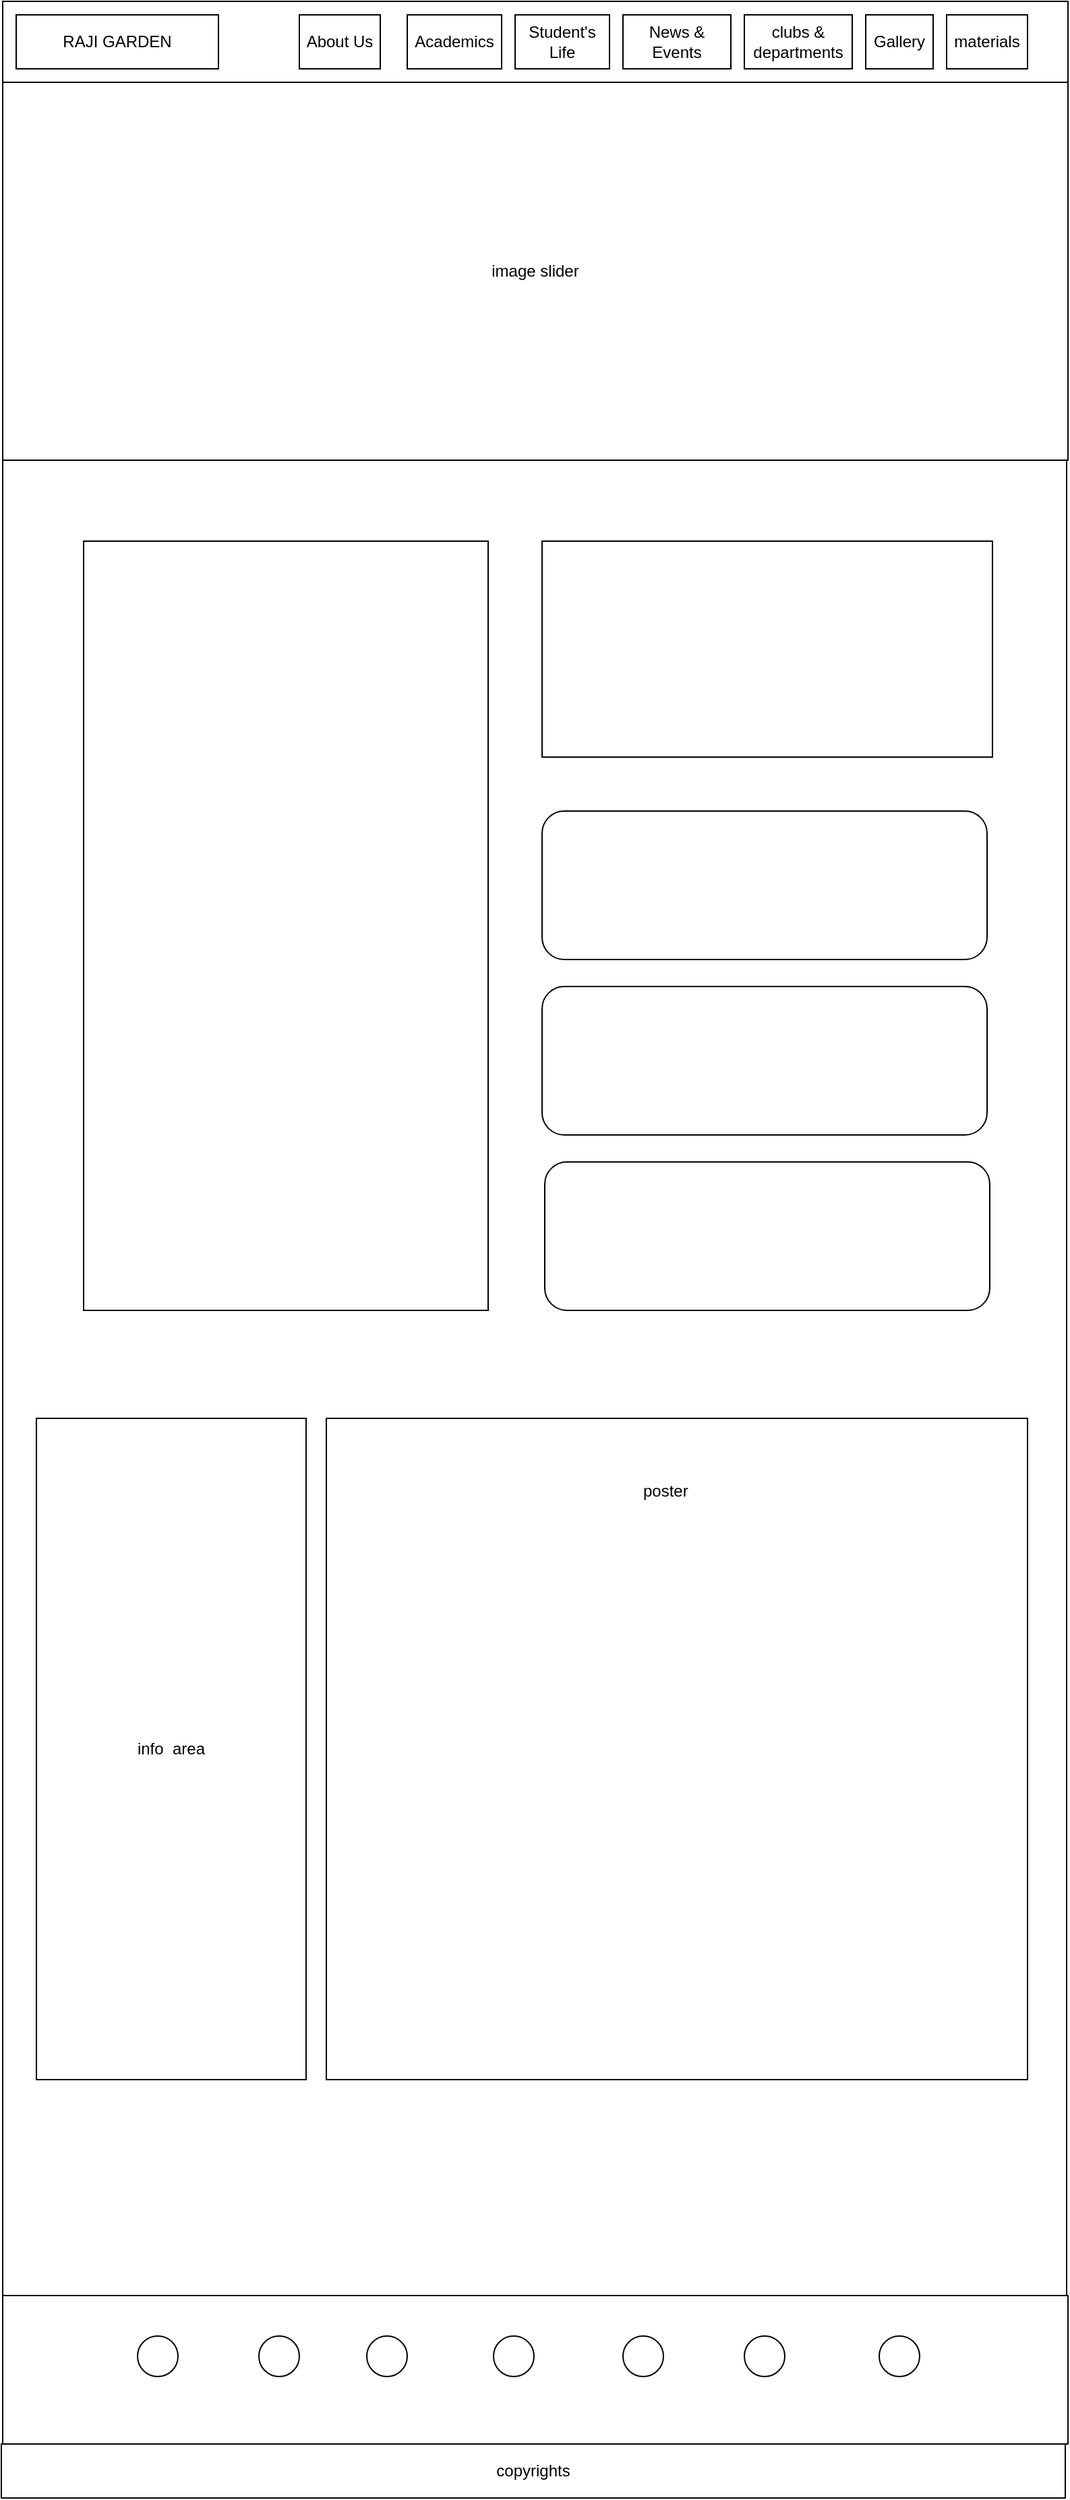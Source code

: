 <mxfile version="18.1.2" type="github">
  <diagram id="nFc0npHTAtao-3yocKrN" name="Page-1">
    <mxGraphModel dx="1427" dy="629" grid="1" gridSize="10" guides="1" tooltips="1" connect="1" arrows="1" fold="1" page="1" pageScale="1" pageWidth="827" pageHeight="1169" math="0" shadow="0">
      <root>
        <mxCell id="0" />
        <mxCell id="1" parent="0" />
        <mxCell id="k4tD3nb0E1NjtqeVVozX-3" value="" style="rounded=0;whiteSpace=wrap;html=1;" parent="1" vertex="1">
          <mxGeometry x="20" y="140" width="789" height="1640" as="geometry" />
        </mxCell>
        <mxCell id="jSddGvB9Upjfdm6qV6eb-2" value="" style="rounded=0;whiteSpace=wrap;html=1;" parent="1" vertex="1">
          <mxGeometry x="20" y="80" width="790" height="80" as="geometry" />
        </mxCell>
        <mxCell id="jSddGvB9Upjfdm6qV6eb-3" value="Gallery" style="rounded=0;whiteSpace=wrap;html=1;" parent="1" vertex="1">
          <mxGeometry x="660" y="90" width="50" height="40" as="geometry" />
        </mxCell>
        <mxCell id="jSddGvB9Upjfdm6qV6eb-4" value="News &amp; Events" style="rounded=0;whiteSpace=wrap;html=1;" parent="1" vertex="1">
          <mxGeometry x="480" y="90" width="80" height="40" as="geometry" />
        </mxCell>
        <mxCell id="jSddGvB9Upjfdm6qV6eb-5" value="RAJI GARDEN" style="rounded=0;whiteSpace=wrap;html=1;" parent="1" vertex="1">
          <mxGeometry x="30" y="90" width="150" height="40" as="geometry" />
        </mxCell>
        <mxCell id="jSddGvB9Upjfdm6qV6eb-6" value="About Us" style="rounded=0;whiteSpace=wrap;html=1;" parent="1" vertex="1">
          <mxGeometry x="240" y="90" width="60" height="40" as="geometry" />
        </mxCell>
        <mxCell id="jSddGvB9Upjfdm6qV6eb-7" value="Academics" style="rounded=0;whiteSpace=wrap;html=1;" parent="1" vertex="1">
          <mxGeometry x="320" y="90" width="70" height="40" as="geometry" />
        </mxCell>
        <mxCell id="jSddGvB9Upjfdm6qV6eb-8" value="&lt;span style=&quot;&quot;&gt;Student&#39;s Life&lt;/span&gt;" style="rounded=0;whiteSpace=wrap;html=1;" parent="1" vertex="1">
          <mxGeometry x="400" y="90" width="70" height="40" as="geometry" />
        </mxCell>
        <mxCell id="jSddGvB9Upjfdm6qV6eb-12" value="&lt;div&gt;clubs &amp;amp; departments&lt;/div&gt;" style="rounded=0;whiteSpace=wrap;html=1;" parent="1" vertex="1">
          <mxGeometry x="570" y="90" width="80" height="40" as="geometry" />
        </mxCell>
        <mxCell id="jSddGvB9Upjfdm6qV6eb-16" value="materials" style="rounded=0;whiteSpace=wrap;html=1;" parent="1" vertex="1">
          <mxGeometry x="720" y="90" width="60" height="40" as="geometry" />
        </mxCell>
        <mxCell id="5KwlApKkoeZXWSo-Qxgk-2" value="image slider" style="rounded=0;whiteSpace=wrap;html=1;" parent="1" vertex="1">
          <mxGeometry x="20" y="140" width="790" height="280" as="geometry" />
        </mxCell>
        <mxCell id="6J4RI8AgOYJiSDraln3s-10" value="" style="rounded=1;whiteSpace=wrap;html=1;" parent="1" vertex="1">
          <mxGeometry x="420" y="680" width="330" height="110" as="geometry" />
        </mxCell>
        <mxCell id="GwUPbeHpnl8-l-uCTYPR-7" value="info&amp;nbsp; area" style="rounded=0;whiteSpace=wrap;html=1;" parent="1" vertex="1">
          <mxGeometry x="45" y="1130" width="200" height="490" as="geometry" />
        </mxCell>
        <mxCell id="_0ivKh7NQWCfHdYWTmic-1" value="" style="rounded=0;whiteSpace=wrap;html=1;" parent="1" vertex="1">
          <mxGeometry x="420" y="480" width="334" height="160" as="geometry" />
        </mxCell>
        <mxCell id="_0ivKh7NQWCfHdYWTmic-3" value="&lt;span style=&quot;color: rgba(0, 0, 0, 0); font-family: monospace; font-size: 0px; text-align: start;&quot;&gt;%3CmxGraphModel%3E%3Croot%3E%3CmxCell%20id%3D%220%22%2F%3E%3CmxCell%20id%3D%221%22%20parent%3D%220%22%2F%3E%3CmxCell%20id%3D%222%22%20value%3D%22admission%20poster%22%20style%3D%22text%3Bhtml%3D1%3BstrokeColor%3Dnone%3BfillColor%3Dnone%3Balign%3Dcenter%3BverticalAlign%3Dmiddle%3BwhiteSpace%3Dwrap%3Brounded%3D0%3B%22%20vertex%3D%221%22%20parent%3D%221%22%3E%3CmxGeometry%20x%3D%22480%22%20y%3D%221130%22%20width%3D%2260%22%20height%3D%2230%22%20as%3D%22geometry%22%2F%3E%3C%2FmxCell%3E%3C%2Froot%3E%3C%2FmxGraphModel%3E&lt;/span&gt;" style="rounded=0;whiteSpace=wrap;html=1;" parent="1" vertex="1">
          <mxGeometry x="260" y="1130" width="520" height="490" as="geometry" />
        </mxCell>
        <mxCell id="_0ivKh7NQWCfHdYWTmic-14" value="" style="rounded=0;whiteSpace=wrap;html=1;" parent="1" vertex="1">
          <mxGeometry x="20" y="1780" width="790" height="110" as="geometry" />
        </mxCell>
        <mxCell id="_0ivKh7NQWCfHdYWTmic-4" value="&amp;nbsp;poster" style="text;html=1;strokeColor=none;fillColor=none;align=center;verticalAlign=middle;whiteSpace=wrap;rounded=0;" parent="1" vertex="1">
          <mxGeometry x="480" y="1169" width="60" height="30" as="geometry" />
        </mxCell>
        <mxCell id="_0ivKh7NQWCfHdYWTmic-6" value="copyrights" style="rounded=0;whiteSpace=wrap;html=1;" parent="1" vertex="1">
          <mxGeometry x="19" y="1890" width="789" height="40" as="geometry" />
        </mxCell>
        <mxCell id="_0ivKh7NQWCfHdYWTmic-7" value="" style="ellipse;whiteSpace=wrap;html=1;aspect=fixed;" parent="1" vertex="1">
          <mxGeometry x="120" y="1810" width="30" height="30" as="geometry" />
        </mxCell>
        <mxCell id="_0ivKh7NQWCfHdYWTmic-8" value="" style="ellipse;whiteSpace=wrap;html=1;aspect=fixed;" parent="1" vertex="1">
          <mxGeometry x="670" y="1810" width="30" height="30" as="geometry" />
        </mxCell>
        <mxCell id="_0ivKh7NQWCfHdYWTmic-9" value="" style="ellipse;whiteSpace=wrap;html=1;aspect=fixed;" parent="1" vertex="1">
          <mxGeometry x="210" y="1810" width="30" height="30" as="geometry" />
        </mxCell>
        <mxCell id="_0ivKh7NQWCfHdYWTmic-10" value="" style="ellipse;whiteSpace=wrap;html=1;aspect=fixed;" parent="1" vertex="1">
          <mxGeometry x="570" y="1810" width="30" height="30" as="geometry" />
        </mxCell>
        <mxCell id="_0ivKh7NQWCfHdYWTmic-11" value="" style="ellipse;whiteSpace=wrap;html=1;aspect=fixed;" parent="1" vertex="1">
          <mxGeometry x="480" y="1810" width="30" height="30" as="geometry" />
        </mxCell>
        <mxCell id="_0ivKh7NQWCfHdYWTmic-12" value="" style="ellipse;whiteSpace=wrap;html=1;aspect=fixed;" parent="1" vertex="1">
          <mxGeometry x="384" y="1810" width="30" height="30" as="geometry" />
        </mxCell>
        <mxCell id="_0ivKh7NQWCfHdYWTmic-13" value="" style="ellipse;whiteSpace=wrap;html=1;aspect=fixed;" parent="1" vertex="1">
          <mxGeometry x="290" y="1810" width="30" height="30" as="geometry" />
        </mxCell>
        <mxCell id="kD-ZsTbzd4Z8V4PyEGVh-4" value="" style="rounded=0;whiteSpace=wrap;html=1;" vertex="1" parent="1">
          <mxGeometry x="80" y="480" width="300" height="570" as="geometry" />
        </mxCell>
        <mxCell id="kD-ZsTbzd4Z8V4PyEGVh-6" value="" style="rounded=1;whiteSpace=wrap;html=1;" vertex="1" parent="1">
          <mxGeometry x="420" y="810" width="330" height="110" as="geometry" />
        </mxCell>
        <mxCell id="kD-ZsTbzd4Z8V4PyEGVh-7" value="" style="rounded=1;whiteSpace=wrap;html=1;" vertex="1" parent="1">
          <mxGeometry x="422" y="940" width="330" height="110" as="geometry" />
        </mxCell>
      </root>
    </mxGraphModel>
  </diagram>
</mxfile>
